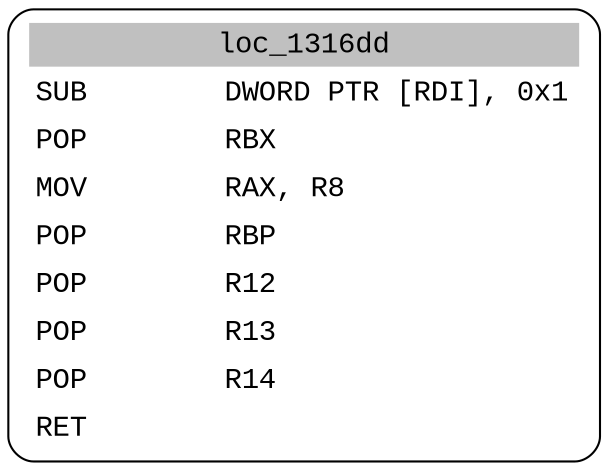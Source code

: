 digraph asm_graph {
1941 [
shape="Mrecord" fontname="Courier New"label =<<table border="0" cellborder="0" cellpadding="3"><tr><td align="center" colspan="2" bgcolor="grey">loc_1316dd</td></tr><tr><td align="left">SUB        DWORD PTR [RDI], 0x1</td></tr><tr><td align="left">POP        RBX</td></tr><tr><td align="left">MOV        RAX, R8</td></tr><tr><td align="left">POP        RBP</td></tr><tr><td align="left">POP        R12</td></tr><tr><td align="left">POP        R13</td></tr><tr><td align="left">POP        R14</td></tr><tr><td align="left">RET        </td></tr></table>> ];
}